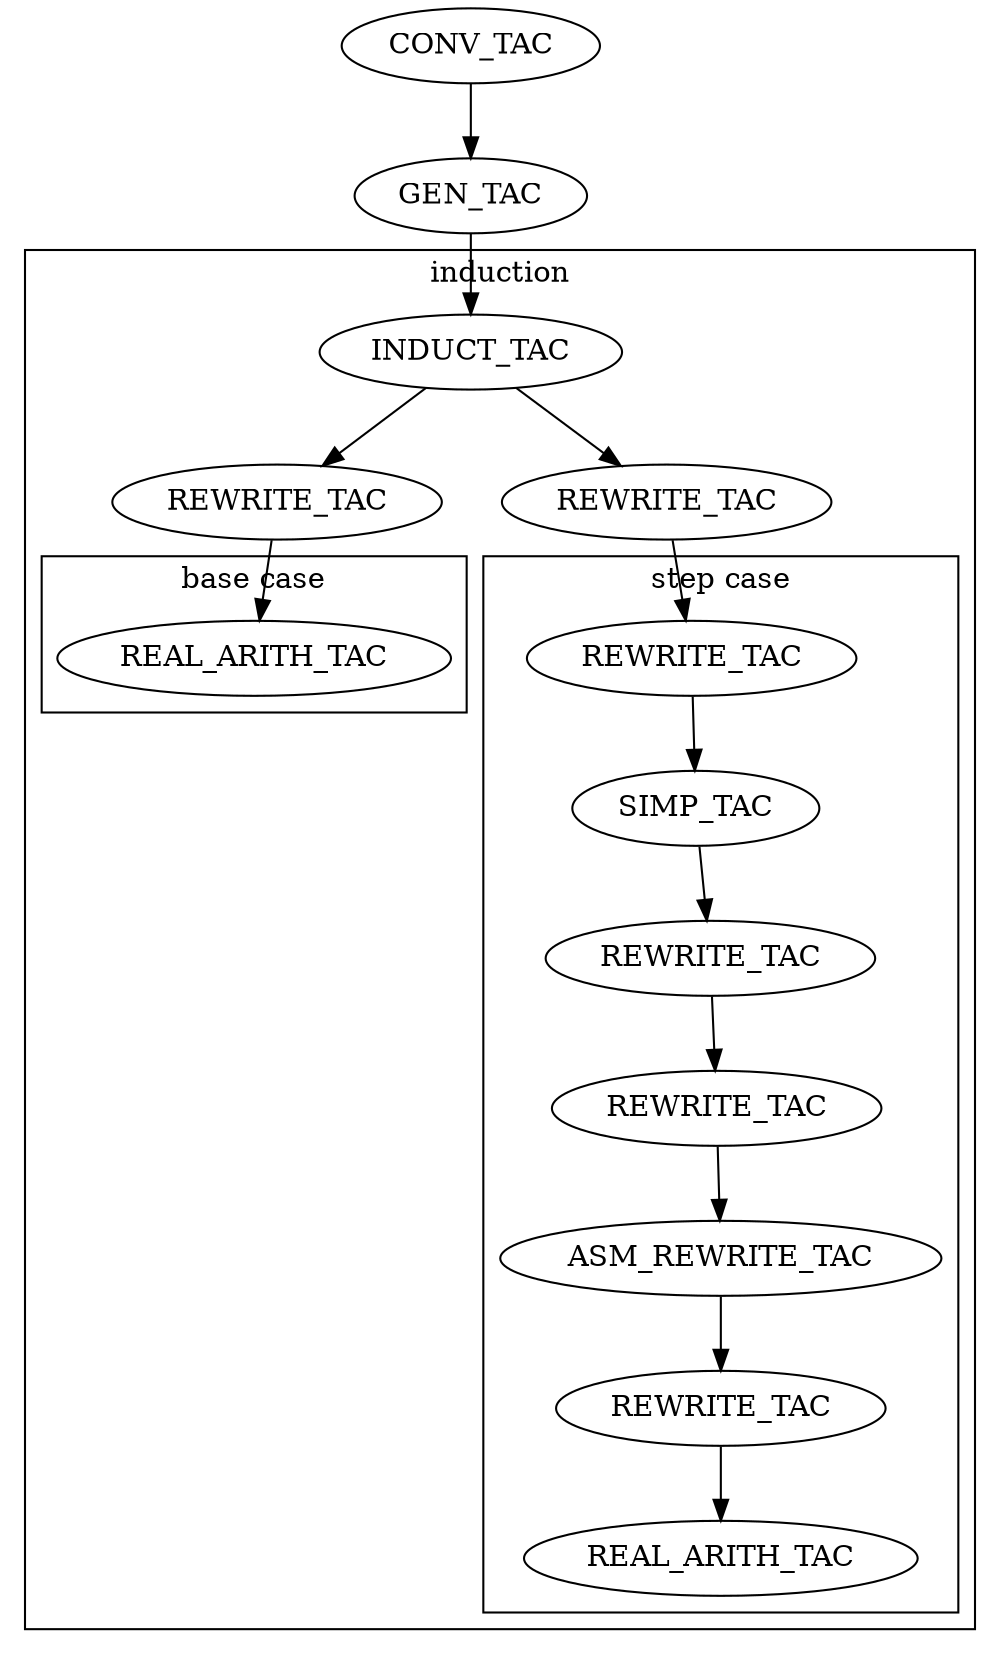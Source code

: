 digraph G {
  344 [label = "CONV_TAC"];
  345 [label = "GEN_TAC"];
  351 [label = "INDUCT_TAC"];
  352 [label = "REWRITE_TAC"];
  358 [label = "REAL_ARITH_TAC"];
  353 [label = "REWRITE_TAC"];
  367 [label = "REWRITE_TAC"];
  368 [label = "SIMP_TAC"];
  370 [label = "REWRITE_TAC"];
  372 [label = "REWRITE_TAC"];
  374 [label = "ASM_REWRITE_TAC"];
  376 [label = "REWRITE_TAC"];
  378 [label = "REAL_ARITH_TAC"];
  344 -> 345;
  345 -> 351;
  subgraph cluster1 {
    label = "induction";
    351 -> 352;
    351 -> 353;
    352 -> 358;
    subgraph cluster2 {
      label = "base case";
      358;
    }
    353 -> 367;
    subgraph cluster3 {
      label = "step case";
      367 -> 368;
      368 -> 370;
      370 -> 372;
      372 -> 374;
      374 -> 376;
      376 -> 378;
    }
  }
}